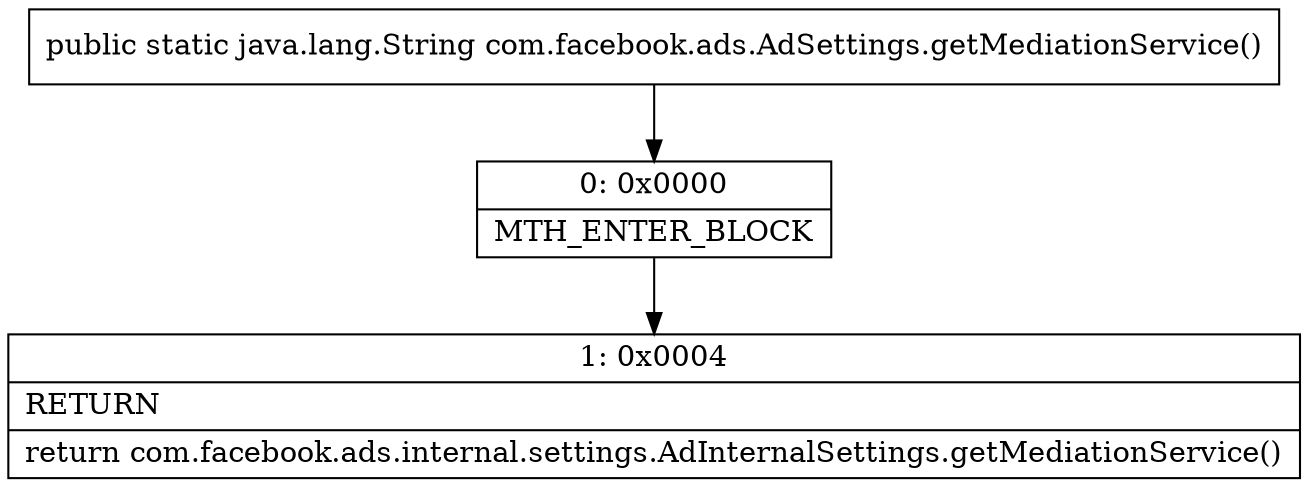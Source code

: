 digraph "CFG forcom.facebook.ads.AdSettings.getMediationService()Ljava\/lang\/String;" {
Node_0 [shape=record,label="{0\:\ 0x0000|MTH_ENTER_BLOCK\l}"];
Node_1 [shape=record,label="{1\:\ 0x0004|RETURN\l|return com.facebook.ads.internal.settings.AdInternalSettings.getMediationService()\l}"];
MethodNode[shape=record,label="{public static java.lang.String com.facebook.ads.AdSettings.getMediationService() }"];
MethodNode -> Node_0;
Node_0 -> Node_1;
}

